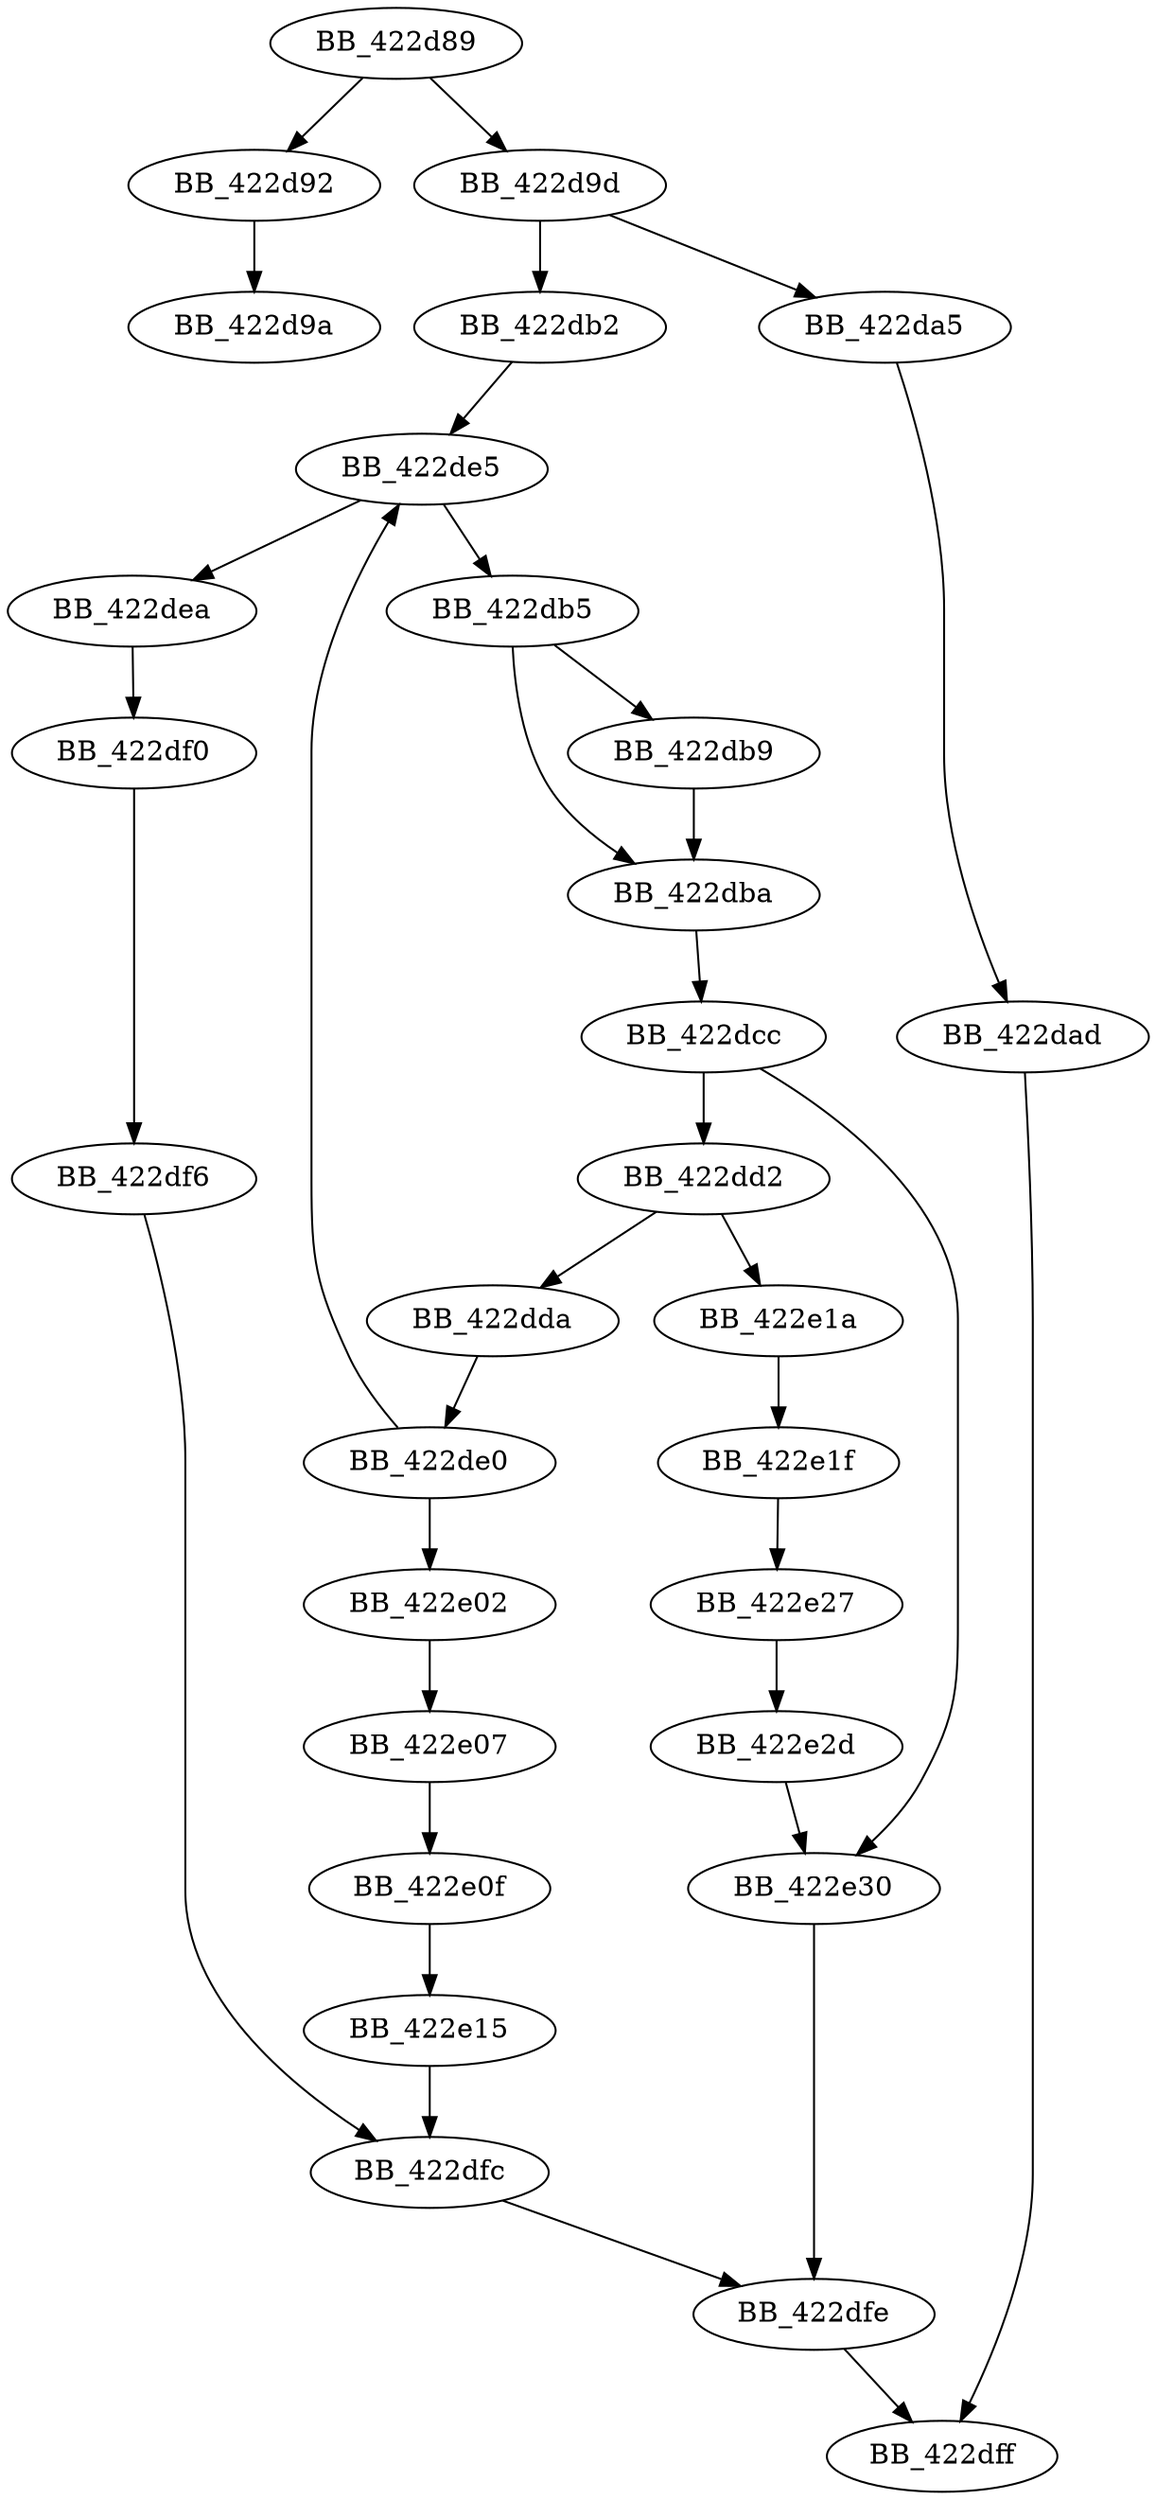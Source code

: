 DiGraph _realloc{
BB_422d89->BB_422d92
BB_422d89->BB_422d9d
BB_422d92->BB_422d9a
BB_422d9d->BB_422da5
BB_422d9d->BB_422db2
BB_422da5->BB_422dad
BB_422dad->BB_422dff
BB_422db2->BB_422de5
BB_422db5->BB_422db9
BB_422db5->BB_422dba
BB_422db9->BB_422dba
BB_422dba->BB_422dcc
BB_422dcc->BB_422dd2
BB_422dcc->BB_422e30
BB_422dd2->BB_422dda
BB_422dd2->BB_422e1a
BB_422dda->BB_422de0
BB_422de0->BB_422de5
BB_422de0->BB_422e02
BB_422de5->BB_422db5
BB_422de5->BB_422dea
BB_422dea->BB_422df0
BB_422df0->BB_422df6
BB_422df6->BB_422dfc
BB_422dfc->BB_422dfe
BB_422dfe->BB_422dff
BB_422e02->BB_422e07
BB_422e07->BB_422e0f
BB_422e0f->BB_422e15
BB_422e15->BB_422dfc
BB_422e1a->BB_422e1f
BB_422e1f->BB_422e27
BB_422e27->BB_422e2d
BB_422e2d->BB_422e30
BB_422e30->BB_422dfe
}
